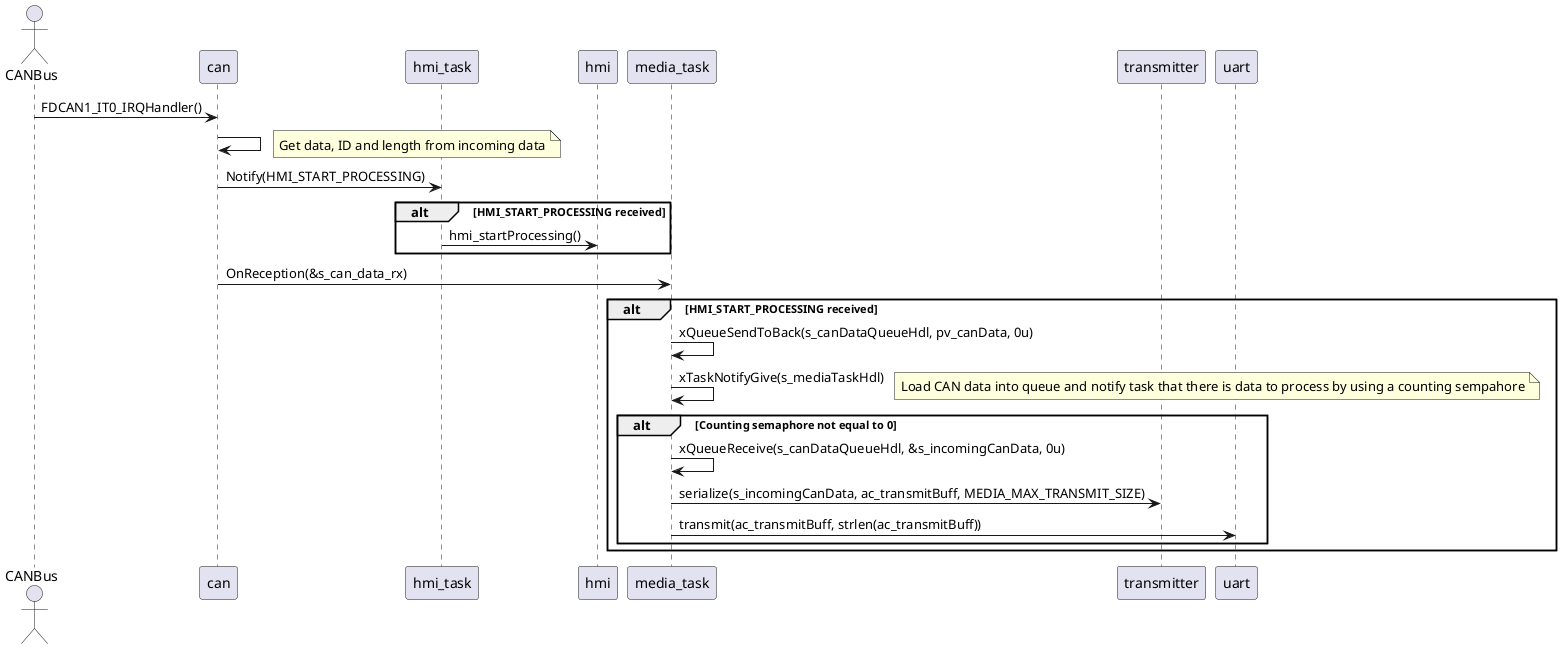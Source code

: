 @startuml
actor CANBus
CANBus -> can : FDCAN1_IT0_IRQHandler()
can -> can 
note right
Get data, ID and length from incoming data
end note
can -> hmi_task : Notify(HMI_START_PROCESSING)
alt HMI_START_PROCESSING received
    hmi_task -> hmi : hmi_startProcessing()
end
can -> media_task : OnReception(&s_can_data_rx)
alt HMI_START_PROCESSING received
    media_task -> media_task : xQueueSendToBack(s_canDataQueueHdl, pv_canData, 0u)
    media_task -> media_task : xTaskNotifyGive(s_mediaTaskHdl)
    note right
        Load CAN data into queue and notify task that there is data to process by using a counting sempahore
    end note
    alt Counting semaphore not equal to 0
        media_task -> media_task : xQueueReceive(s_canDataQueueHdl, &s_incomingCanData, 0u)
        media_task -> transmitter : serialize(s_incomingCanData, ac_transmitBuff, MEDIA_MAX_TRANSMIT_SIZE)
        media_task -> uart : transmit(ac_transmitBuff, strlen(ac_transmitBuff))
    end
end
@enduml